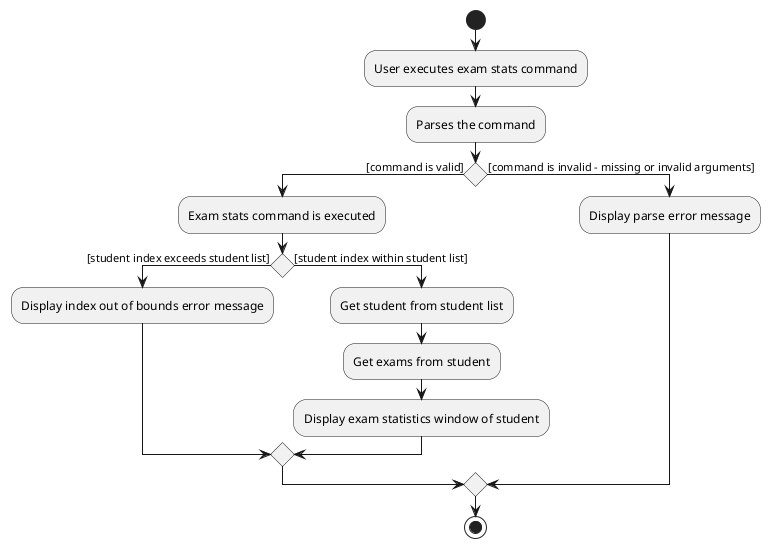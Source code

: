 @startuml
start
:User executes exam stats command;
:Parses the command;
if () then ([command is valid])
    :Exam stats command is executed;
    if() then ([student index exceeds student list])
        :Display index out of bounds error message;
    else ([student index within student list])
        :Get student from student list;
        :Get exams from student;
        :Display exam statistics window of student;
    endif
else ([command is invalid - missing or invalid arguments])
    :Display parse error message;
endif
stop
@enduml
